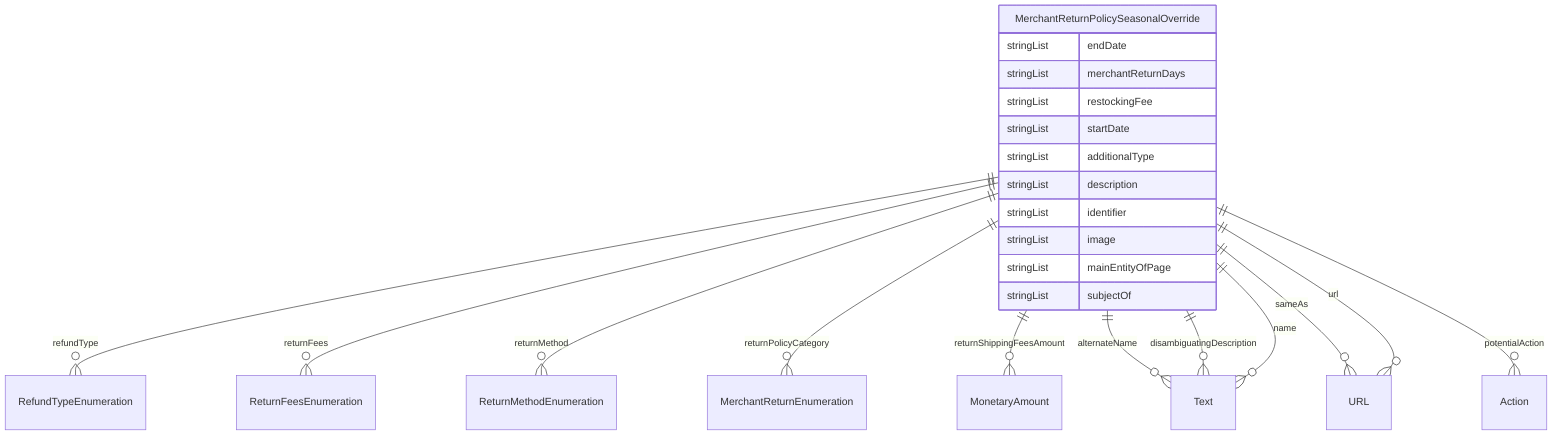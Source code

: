 erDiagram
MerchantReturnPolicySeasonalOverride {
    stringList endDate  
    stringList merchantReturnDays  
    stringList restockingFee  
    stringList startDate  
    stringList additionalType  
    stringList description  
    stringList identifier  
    stringList image  
    stringList mainEntityOfPage  
    stringList subjectOf  
}

MerchantReturnPolicySeasonalOverride ||--}o RefundTypeEnumeration : "refundType"
MerchantReturnPolicySeasonalOverride ||--}o ReturnFeesEnumeration : "returnFees"
MerchantReturnPolicySeasonalOverride ||--}o ReturnMethodEnumeration : "returnMethod"
MerchantReturnPolicySeasonalOverride ||--}o MerchantReturnEnumeration : "returnPolicyCategory"
MerchantReturnPolicySeasonalOverride ||--}o MonetaryAmount : "returnShippingFeesAmount"
MerchantReturnPolicySeasonalOverride ||--}o Text : "alternateName"
MerchantReturnPolicySeasonalOverride ||--}o Text : "disambiguatingDescription"
MerchantReturnPolicySeasonalOverride ||--}o Text : "name"
MerchantReturnPolicySeasonalOverride ||--}o URL : "sameAs"
MerchantReturnPolicySeasonalOverride ||--}o Action : "potentialAction"
MerchantReturnPolicySeasonalOverride ||--}o URL : "url"